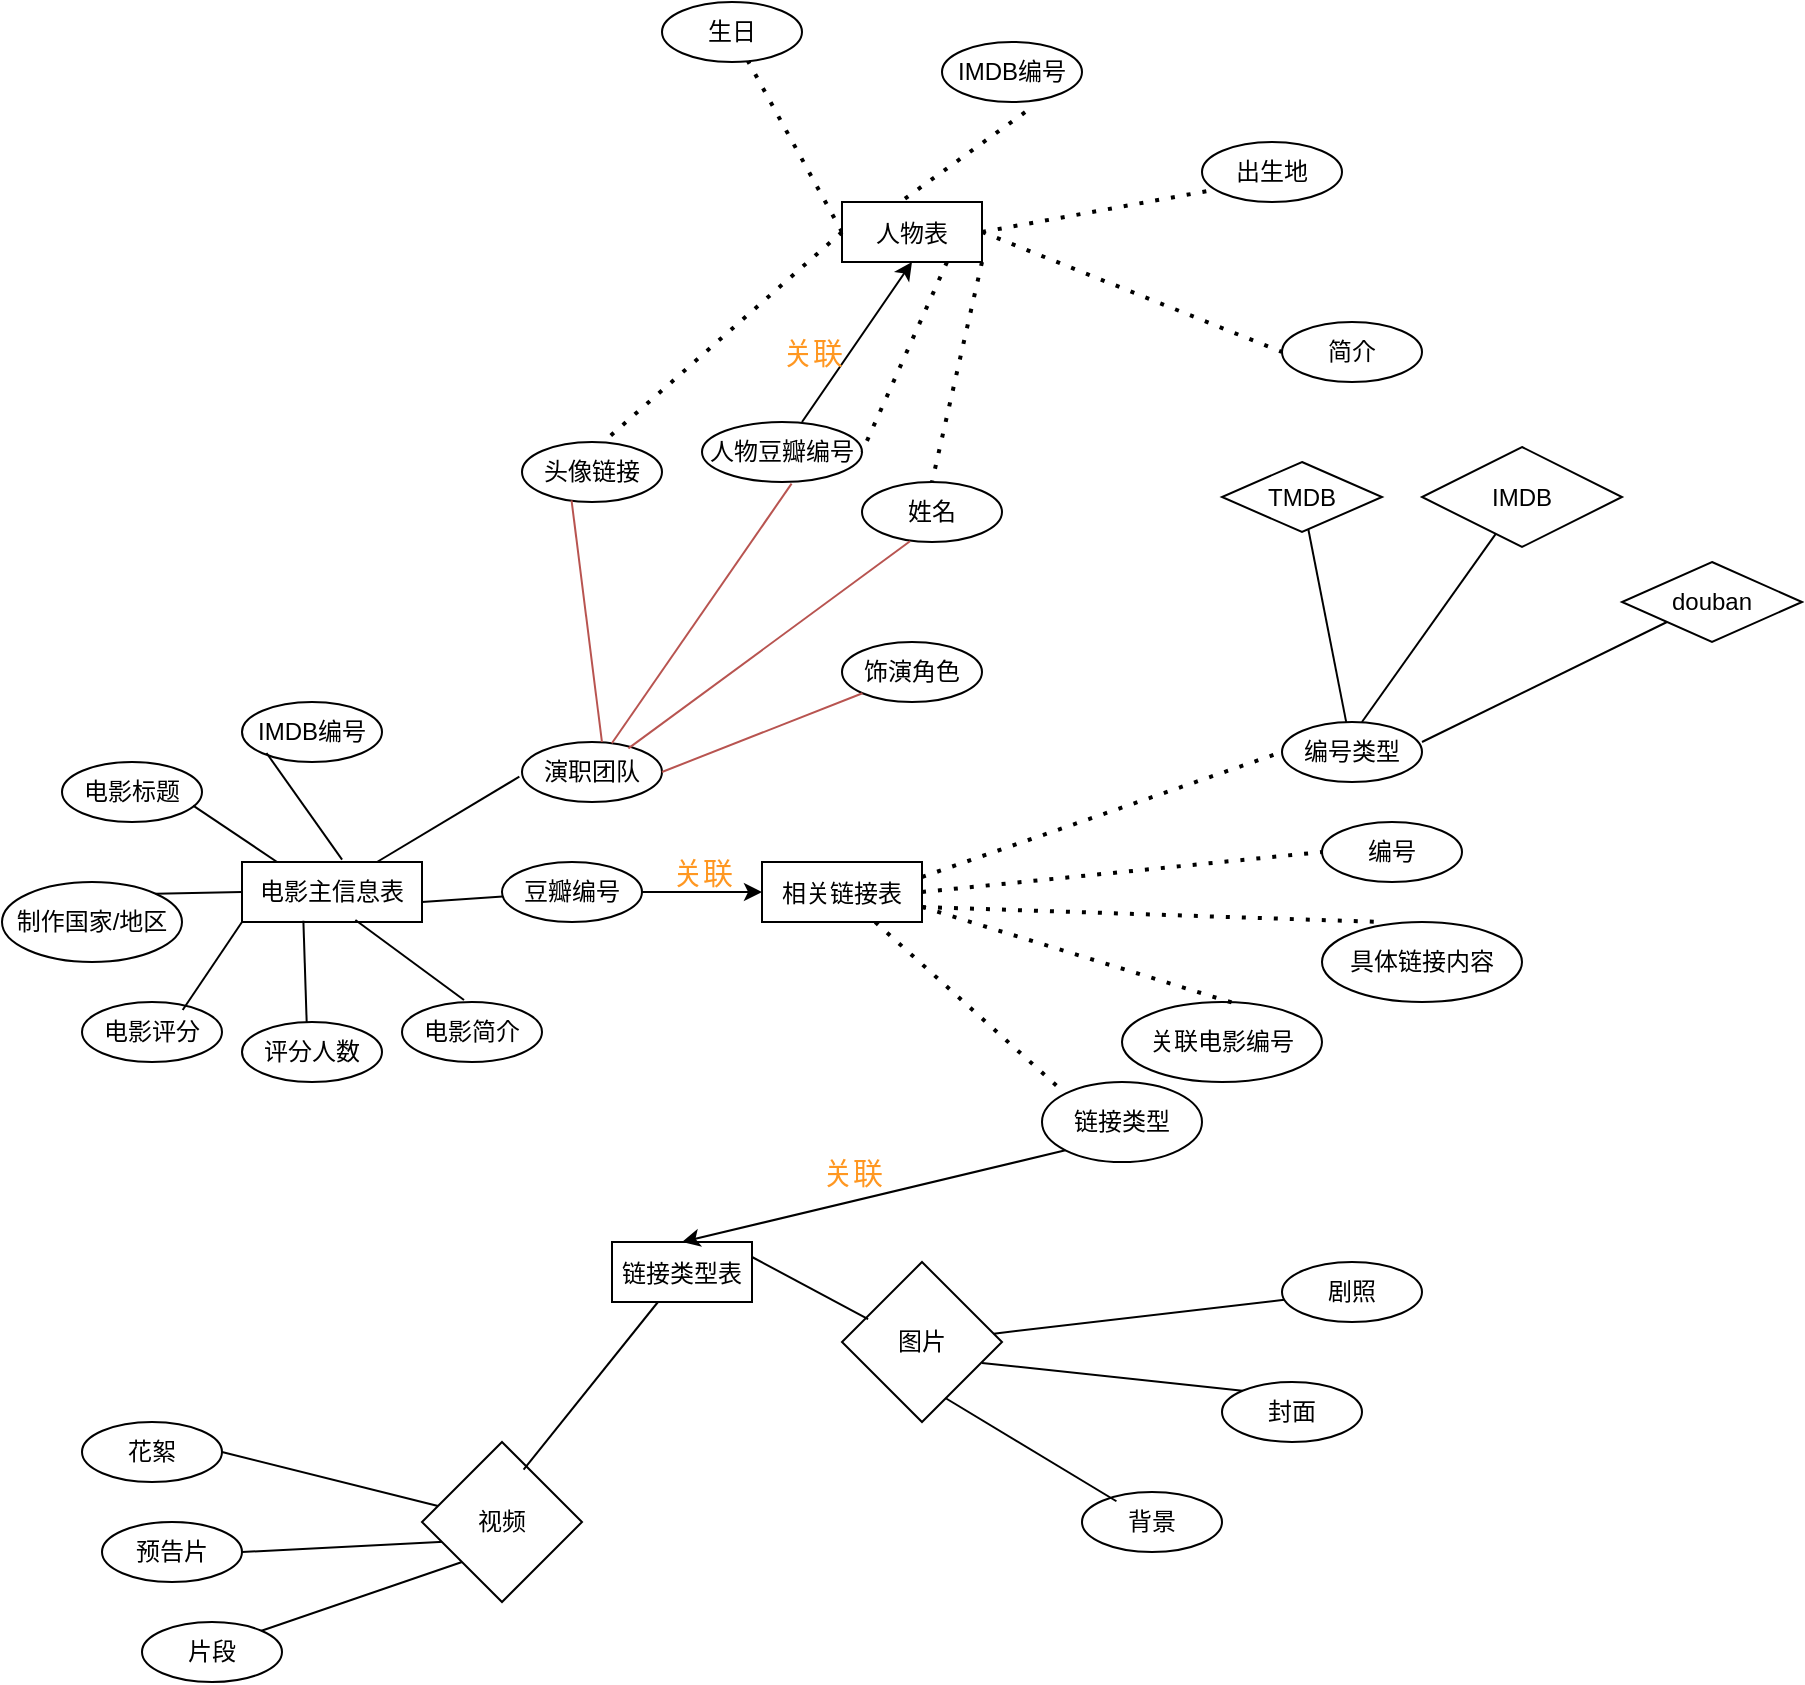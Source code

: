 <mxfile version="24.7.12">
  <diagram name="第 1 页" id="hKK6e3-bGi8DGC7JCKwZ">
    <mxGraphModel dx="1136" dy="2185" grid="1" gridSize="10" guides="1" tooltips="1" connect="1" arrows="1" fold="1" page="1" pageScale="1" pageWidth="900" pageHeight="1600" math="0" shadow="0">
      <root>
        <mxCell id="0" />
        <mxCell id="1" parent="0" />
        <mxCell id="WwOy-W65AdmmbrhSYN2I-1" value="电影主信息表" style="rounded=0;whiteSpace=wrap;html=1;" vertex="1" parent="1">
          <mxGeometry x="150" y="170" width="90" height="30" as="geometry" />
        </mxCell>
        <mxCell id="WwOy-W65AdmmbrhSYN2I-2" value="电影标题" style="ellipse;whiteSpace=wrap;html=1;" vertex="1" parent="1">
          <mxGeometry x="60" y="120" width="70" height="30" as="geometry" />
        </mxCell>
        <mxCell id="WwOy-W65AdmmbrhSYN2I-3" value="制作国家/地区" style="ellipse;whiteSpace=wrap;html=1;" vertex="1" parent="1">
          <mxGeometry x="30" y="180" width="90" height="40" as="geometry" />
        </mxCell>
        <mxCell id="WwOy-W65AdmmbrhSYN2I-4" value="电影评分" style="ellipse;whiteSpace=wrap;html=1;" vertex="1" parent="1">
          <mxGeometry x="70" y="240" width="70" height="30" as="geometry" />
        </mxCell>
        <mxCell id="WwOy-W65AdmmbrhSYN2I-5" value="评分人数" style="ellipse;whiteSpace=wrap;html=1;" vertex="1" parent="1">
          <mxGeometry x="150" y="250" width="70" height="30" as="geometry" />
        </mxCell>
        <mxCell id="WwOy-W65AdmmbrhSYN2I-6" value="电影简介" style="ellipse;whiteSpace=wrap;html=1;" vertex="1" parent="1">
          <mxGeometry x="230" y="240" width="70" height="30" as="geometry" />
        </mxCell>
        <mxCell id="WwOy-W65AdmmbrhSYN2I-111" style="edgeStyle=orthogonalEdgeStyle;rounded=0;orthogonalLoop=1;jettySize=auto;html=1;fontFamily=Helvetica;fontSize=12;fontColor=default;" edge="1" parent="1" source="WwOy-W65AdmmbrhSYN2I-7" target="WwOy-W65AdmmbrhSYN2I-11">
          <mxGeometry relative="1" as="geometry" />
        </mxCell>
        <mxCell id="WwOy-W65AdmmbrhSYN2I-7" value="豆瓣编号" style="ellipse;whiteSpace=wrap;html=1;" vertex="1" parent="1">
          <mxGeometry x="280" y="170" width="70" height="30" as="geometry" />
        </mxCell>
        <mxCell id="WwOy-W65AdmmbrhSYN2I-8" value="IMDB编号" style="ellipse;whiteSpace=wrap;html=1;" vertex="1" parent="1">
          <mxGeometry x="150" y="90" width="70" height="30" as="geometry" />
        </mxCell>
        <mxCell id="WwOy-W65AdmmbrhSYN2I-9" value="演职团队" style="ellipse;whiteSpace=wrap;html=1;" vertex="1" parent="1">
          <mxGeometry x="290" y="110" width="70" height="30" as="geometry" />
        </mxCell>
        <mxCell id="WwOy-W65AdmmbrhSYN2I-13" value="" style="endArrow=none;html=1;rounded=0;entryX=0.937;entryY=0.726;entryDx=0;entryDy=0;entryPerimeter=0;exitX=0.195;exitY=0;exitDx=0;exitDy=0;exitPerimeter=0;" edge="1" parent="1" source="WwOy-W65AdmmbrhSYN2I-1" target="WwOy-W65AdmmbrhSYN2I-2">
          <mxGeometry width="50" height="50" relative="1" as="geometry">
            <mxPoint x="90" y="200" as="sourcePoint" />
            <mxPoint x="140" y="150" as="targetPoint" />
          </mxGeometry>
        </mxCell>
        <mxCell id="WwOy-W65AdmmbrhSYN2I-14" value="" style="endArrow=none;html=1;rounded=0;" edge="1" parent="1" target="WwOy-W65AdmmbrhSYN2I-7">
          <mxGeometry width="50" height="50" relative="1" as="geometry">
            <mxPoint x="240" y="190" as="sourcePoint" />
            <mxPoint x="168" y="120" as="targetPoint" />
          </mxGeometry>
        </mxCell>
        <mxCell id="WwOy-W65AdmmbrhSYN2I-15" value="" style="endArrow=none;html=1;rounded=0;entryX=0.175;entryY=0.85;entryDx=0;entryDy=0;entryPerimeter=0;exitX=0.556;exitY=-0.039;exitDx=0;exitDy=0;exitPerimeter=0;" edge="1" parent="1" source="WwOy-W65AdmmbrhSYN2I-1" target="WwOy-W65AdmmbrhSYN2I-8">
          <mxGeometry width="50" height="50" relative="1" as="geometry">
            <mxPoint x="237" y="160" as="sourcePoint" />
            <mxPoint x="220" y="110" as="targetPoint" />
          </mxGeometry>
        </mxCell>
        <mxCell id="WwOy-W65AdmmbrhSYN2I-16" value="" style="endArrow=none;html=1;rounded=0;entryX=-0.019;entryY=0.578;entryDx=0;entryDy=0;entryPerimeter=0;exitX=0.75;exitY=0;exitDx=0;exitDy=0;" edge="1" parent="1" source="WwOy-W65AdmmbrhSYN2I-1" target="WwOy-W65AdmmbrhSYN2I-9">
          <mxGeometry width="50" height="50" relative="1" as="geometry">
            <mxPoint x="230" y="173" as="sourcePoint" />
            <mxPoint x="252" y="110" as="targetPoint" />
          </mxGeometry>
        </mxCell>
        <mxCell id="WwOy-W65AdmmbrhSYN2I-19" value="" style="endArrow=none;html=1;rounded=0;exitX=0.63;exitY=0.967;exitDx=0;exitDy=0;entryX=0.443;entryY=-0.033;entryDx=0;entryDy=0;entryPerimeter=0;exitPerimeter=0;" edge="1" parent="1" source="WwOy-W65AdmmbrhSYN2I-1" target="WwOy-W65AdmmbrhSYN2I-6">
          <mxGeometry width="50" height="50" relative="1" as="geometry">
            <mxPoint x="214" y="210" as="sourcePoint" />
            <mxPoint x="276" y="228" as="targetPoint" />
          </mxGeometry>
        </mxCell>
        <mxCell id="WwOy-W65AdmmbrhSYN2I-20" value="" style="endArrow=none;html=1;rounded=0;exitX=0.341;exitY=0.978;exitDx=0;exitDy=0;entryX=0.462;entryY=0;entryDx=0;entryDy=0;entryPerimeter=0;exitPerimeter=0;" edge="1" parent="1" source="WwOy-W65AdmmbrhSYN2I-1" target="WwOy-W65AdmmbrhSYN2I-5">
          <mxGeometry width="50" height="50" relative="1" as="geometry">
            <mxPoint x="168" y="205" as="sourcePoint" />
            <mxPoint x="222" y="245" as="targetPoint" />
          </mxGeometry>
        </mxCell>
        <mxCell id="WwOy-W65AdmmbrhSYN2I-21" value="" style="endArrow=none;html=1;rounded=0;exitX=0;exitY=1;exitDx=0;exitDy=0;entryX=0.719;entryY=0.133;entryDx=0;entryDy=0;entryPerimeter=0;" edge="1" parent="1" source="WwOy-W65AdmmbrhSYN2I-1" target="WwOy-W65AdmmbrhSYN2I-4">
          <mxGeometry width="50" height="50" relative="1" as="geometry">
            <mxPoint x="130" y="190" as="sourcePoint" />
            <mxPoint x="131" y="241" as="targetPoint" />
          </mxGeometry>
        </mxCell>
        <mxCell id="WwOy-W65AdmmbrhSYN2I-22" value="" style="endArrow=none;html=1;rounded=0;exitX=0;exitY=0.5;exitDx=0;exitDy=0;entryX=1;entryY=0;entryDx=0;entryDy=0;" edge="1" parent="1" source="WwOy-W65AdmmbrhSYN2I-1" target="WwOy-W65AdmmbrhSYN2I-3">
          <mxGeometry width="50" height="50" relative="1" as="geometry">
            <mxPoint x="140" y="163" as="sourcePoint" />
            <mxPoint x="110" y="207" as="targetPoint" />
          </mxGeometry>
        </mxCell>
        <mxCell id="WwOy-W65AdmmbrhSYN2I-23" value="人物豆瓣编号" style="ellipse;whiteSpace=wrap;html=1;" vertex="1" parent="1">
          <mxGeometry x="380" y="-50" width="80" height="30" as="geometry" />
        </mxCell>
        <mxCell id="WwOy-W65AdmmbrhSYN2I-24" value="编号类型" style="ellipse;whiteSpace=wrap;html=1;" vertex="1" parent="1">
          <mxGeometry x="670" y="100" width="70" height="30" as="geometry" />
        </mxCell>
        <mxCell id="WwOy-W65AdmmbrhSYN2I-25" value="饰演角色" style="ellipse;whiteSpace=wrap;html=1;" vertex="1" parent="1">
          <mxGeometry x="450" y="60" width="70" height="30" as="geometry" />
        </mxCell>
        <mxCell id="WwOy-W65AdmmbrhSYN2I-26" value="头像链接" style="ellipse;whiteSpace=wrap;html=1;" vertex="1" parent="1">
          <mxGeometry x="290" y="-40" width="70" height="30" as="geometry" />
        </mxCell>
        <mxCell id="WwOy-W65AdmmbrhSYN2I-28" value="姓名" style="ellipse;whiteSpace=wrap;html=1;" vertex="1" parent="1">
          <mxGeometry x="460" y="-20" width="70" height="30" as="geometry" />
        </mxCell>
        <mxCell id="WwOy-W65AdmmbrhSYN2I-33" value="编号" style="ellipse;whiteSpace=wrap;html=1;" vertex="1" parent="1">
          <mxGeometry x="690" y="150" width="70" height="30" as="geometry" />
        </mxCell>
        <mxCell id="WwOy-W65AdmmbrhSYN2I-34" value="花絮" style="ellipse;whiteSpace=wrap;html=1;" vertex="1" parent="1">
          <mxGeometry x="70" y="450" width="70" height="30" as="geometry" />
        </mxCell>
        <mxCell id="WwOy-W65AdmmbrhSYN2I-35" value="预告片" style="ellipse;whiteSpace=wrap;html=1;" vertex="1" parent="1">
          <mxGeometry x="80" y="500" width="70" height="30" as="geometry" />
        </mxCell>
        <mxCell id="WwOy-W65AdmmbrhSYN2I-36" value="片段" style="ellipse;whiteSpace=wrap;html=1;" vertex="1" parent="1">
          <mxGeometry x="100" y="550" width="70" height="30" as="geometry" />
        </mxCell>
        <mxCell id="WwOy-W65AdmmbrhSYN2I-37" value="" style="endArrow=none;dashed=1;html=1;dashPattern=1 3;strokeWidth=2;rounded=0;entryX=0;entryY=0.5;entryDx=0;entryDy=0;exitX=1;exitY=0.25;exitDx=0;exitDy=0;" edge="1" parent="1" source="WwOy-W65AdmmbrhSYN2I-11" target="WwOy-W65AdmmbrhSYN2I-24">
          <mxGeometry width="50" height="50" relative="1" as="geometry">
            <mxPoint x="370" y="129" as="sourcePoint" />
            <mxPoint x="635" y="83" as="targetPoint" />
          </mxGeometry>
        </mxCell>
        <mxCell id="WwOy-W65AdmmbrhSYN2I-38" value="" style="endArrow=none;dashed=1;html=1;dashPattern=1 3;strokeWidth=2;rounded=0;entryX=0;entryY=0.5;entryDx=0;entryDy=0;exitX=1;exitY=0.5;exitDx=0;exitDy=0;" edge="1" parent="1" source="WwOy-W65AdmmbrhSYN2I-11" target="WwOy-W65AdmmbrhSYN2I-33">
          <mxGeometry width="50" height="50" relative="1" as="geometry">
            <mxPoint x="400" y="178" as="sourcePoint" />
            <mxPoint x="682" y="150" as="targetPoint" />
          </mxGeometry>
        </mxCell>
        <mxCell id="WwOy-W65AdmmbrhSYN2I-39" value="" style="endArrow=none;dashed=1;html=1;dashPattern=1 3;strokeWidth=2;rounded=0;exitX=1;exitY=0.75;exitDx=0;exitDy=0;" edge="1" parent="1" source="WwOy-W65AdmmbrhSYN2I-11">
          <mxGeometry width="50" height="50" relative="1" as="geometry">
            <mxPoint x="400" y="185" as="sourcePoint" />
            <mxPoint x="720" y="200" as="targetPoint" />
          </mxGeometry>
        </mxCell>
        <mxCell id="WwOy-W65AdmmbrhSYN2I-41" value="" style="endArrow=none;dashed=1;html=1;dashPattern=1 3;strokeWidth=2;rounded=0;entryX=0;entryY=0;entryDx=0;entryDy=0;" edge="1" parent="1" source="WwOy-W65AdmmbrhSYN2I-11" target="WwOy-W65AdmmbrhSYN2I-92">
          <mxGeometry width="50" height="50" relative="1" as="geometry">
            <mxPoint x="390" y="187" as="sourcePoint" />
            <mxPoint x="540" y="280" as="targetPoint" />
          </mxGeometry>
        </mxCell>
        <mxCell id="WwOy-W65AdmmbrhSYN2I-42" value="具体链接内容" style="ellipse;whiteSpace=wrap;html=1;" vertex="1" parent="1">
          <mxGeometry x="690" y="200" width="100" height="40" as="geometry" />
        </mxCell>
        <mxCell id="WwOy-W65AdmmbrhSYN2I-43" value="链接类型表" style="%3CmxGraphModel%3E%3Croot%3E%3CmxCell%20id%3D%220%22%2F%3E%3CmxCell%20id%3D%221%22%20parent%3D%220%22%2F%3E%3CmxCell%20id%3D%222%22%20value%3D%22%22%20style%3D%22endArrow%3Dnone%3Bhtml%3D1%3Brounded%3D0%3BentryX%3D-0.019%3BentryY%3D0.578%3BentryDx%3D0%3BentryDy%3D0%3BentryPerimeter%3D0%3BexitX%3D0.75%3BexitY%3D0%3BexitDx%3D0%3BexitDy%3D0%3B%22%20edge%3D%221%22%20parent%3D%221%22%3E%3CmxGeometry%20width%3D%2250%22%20height%3D%2250%22%20relative%3D%221%22%20as%3D%22geometry%22%3E%3CmxPoint%20x%3D%22218%22%20y%3D%22170%22%20as%3D%22sourcePoint%22%2F%3E%3CmxPoint%20x%3D%22289%22%20y%3D%22127%22%20as%3D%22targetPoint%22%2F%3E%3C%2FmxGeometry%3E%3C%2FmxCell%3E%3C%2Froot%3E%3C%2FmxGraphModel%3E" vertex="1" parent="1">
          <mxGeometry x="335" y="360" width="70" height="30" as="geometry" />
        </mxCell>
        <mxCell id="WwOy-W65AdmmbrhSYN2I-44" value="关联电影编号" style="ellipse;whiteSpace=wrap;html=1;" vertex="1" parent="1">
          <mxGeometry x="590" y="240" width="100" height="40" as="geometry" />
        </mxCell>
        <mxCell id="WwOy-W65AdmmbrhSYN2I-46" value="" style="endArrow=none;dashed=1;html=1;dashPattern=1 3;strokeWidth=2;rounded=0;entryX=0.594;entryY=0.041;entryDx=0;entryDy=0;exitX=1;exitY=0.75;exitDx=0;exitDy=0;entryPerimeter=0;" edge="1" parent="1" source="WwOy-W65AdmmbrhSYN2I-11" target="WwOy-W65AdmmbrhSYN2I-44">
          <mxGeometry width="50" height="50" relative="1" as="geometry">
            <mxPoint x="400" y="197" as="sourcePoint" />
            <mxPoint x="720" y="244" as="targetPoint" />
          </mxGeometry>
        </mxCell>
        <mxCell id="WwOy-W65AdmmbrhSYN2I-47" value="封面" style="ellipse;whiteSpace=wrap;html=1;" vertex="1" parent="1">
          <mxGeometry x="640" y="430" width="70" height="30" as="geometry" />
        </mxCell>
        <mxCell id="WwOy-W65AdmmbrhSYN2I-48" value="背景" style="ellipse;whiteSpace=wrap;html=1;" vertex="1" parent="1">
          <mxGeometry x="570" y="485" width="70" height="30" as="geometry" />
        </mxCell>
        <mxCell id="WwOy-W65AdmmbrhSYN2I-49" value="剧照" style="ellipse;whiteSpace=wrap;html=1;" vertex="1" parent="1">
          <mxGeometry x="670" y="370" width="70" height="30" as="geometry" />
        </mxCell>
        <mxCell id="WwOy-W65AdmmbrhSYN2I-50" value="" style="endArrow=none;html=1;rounded=0;fontFamily=Helvetica;fontSize=12;fontColor=default;exitX=1;exitY=0.5;exitDx=0;exitDy=0;" edge="1" parent="1" source="WwOy-W65AdmmbrhSYN2I-34" target="WwOy-W65AdmmbrhSYN2I-54">
          <mxGeometry width="50" height="50" relative="1" as="geometry">
            <mxPoint x="210" y="390" as="sourcePoint" />
            <mxPoint x="260" y="340" as="targetPoint" />
          </mxGeometry>
        </mxCell>
        <mxCell id="WwOy-W65AdmmbrhSYN2I-51" value="" style="endArrow=none;html=1;rounded=0;fontFamily=Helvetica;fontSize=12;fontColor=default;entryX=0.138;entryY=0.623;entryDx=0;entryDy=0;entryPerimeter=0;exitX=1;exitY=0.5;exitDx=0;exitDy=0;" edge="1" parent="1" source="WwOy-W65AdmmbrhSYN2I-35" target="WwOy-W65AdmmbrhSYN2I-54">
          <mxGeometry width="50" height="50" relative="1" as="geometry">
            <mxPoint x="140" y="510" as="sourcePoint" />
            <mxPoint x="350" y="365" as="targetPoint" />
          </mxGeometry>
        </mxCell>
        <mxCell id="WwOy-W65AdmmbrhSYN2I-52" value="图片&lt;span style=&quot;color: rgba(0, 0, 0, 0); font-family: monospace; font-size: 0px; text-align: start; text-wrap: nowrap;&quot;&gt;%3CmxGraphModel%3E%3Croot%3E%3CmxCell%20id%3D%220%22%2F%3E%3CmxCell%20id%3D%221%22%20parent%3D%220%22%2F%3E%3CmxCell%20id%3D%222%22%20value%3D%22%22%20style%3D%22endArrow%3Dnone%3Bhtml%3D1%3Brounded%3D0%3BfontFamily%3DHelvetica%3BfontSize%3D12%3BfontColor%3Ddefault%3BentryX%3D0%3BentryY%3D0.5%3BentryDx%3D0%3BentryDy%3D0%3BexitX%3D0.655%3BexitY%3D0.072%3BexitDx%3D0%3BexitDy%3D0%3BexitPerimeter%3D0%3B%22%20edge%3D%221%22%20parent%3D%221%22%3E%3CmxGeometry%20width%3D%2250%22%20height%3D%2250%22%20relative%3D%221%22%20as%3D%22geometry%22%3E%3CmxPoint%20x%3D%22186%22%20y%3D%22412%22%20as%3D%22sourcePoint%22%2F%3E%3CmxPoint%20x%3D%22340%22%20y%3D%22355%22%20as%3D%22targetPoint%22%2F%3E%3C%2FmxGeometry%3E%3C%2FmxCell%3E%3C%2Froot%3E%3C%2FmxGraphModel%3E&lt;/span&gt;" style="rhombus;whiteSpace=wrap;html=1;strokeColor=default;align=center;verticalAlign=middle;fontFamily=Helvetica;fontSize=12;fontColor=default;fillColor=default;" vertex="1" parent="1">
          <mxGeometry x="450" y="370" width="80" height="80" as="geometry" />
        </mxCell>
        <mxCell id="WwOy-W65AdmmbrhSYN2I-54" value="视频" style="rhombus;whiteSpace=wrap;html=1;strokeColor=default;align=center;verticalAlign=middle;fontFamily=Helvetica;fontSize=12;fontColor=default;fillColor=default;" vertex="1" parent="1">
          <mxGeometry x="240" y="460" width="80" height="80" as="geometry" />
        </mxCell>
        <mxCell id="WwOy-W65AdmmbrhSYN2I-56" value="" style="endArrow=none;html=1;rounded=0;fontFamily=Helvetica;fontSize=12;fontColor=default;entryX=1;entryY=0.25;entryDx=0;entryDy=0;exitX=0.163;exitY=0.357;exitDx=0;exitDy=0;exitPerimeter=0;" edge="1" parent="1" source="WwOy-W65AdmmbrhSYN2I-52" target="WwOy-W65AdmmbrhSYN2I-43">
          <mxGeometry width="50" height="50" relative="1" as="geometry">
            <mxPoint x="276" y="443" as="sourcePoint" />
            <mxPoint x="382" y="381" as="targetPoint" />
          </mxGeometry>
        </mxCell>
        <mxCell id="WwOy-W65AdmmbrhSYN2I-57" value="" style="endArrow=none;html=1;rounded=0;fontFamily=Helvetica;fontSize=12;fontColor=default;exitX=0.635;exitY=0.173;exitDx=0;exitDy=0;exitPerimeter=0;" edge="1" parent="1" source="WwOy-W65AdmmbrhSYN2I-54" target="WwOy-W65AdmmbrhSYN2I-43">
          <mxGeometry width="50" height="50" relative="1" as="geometry">
            <mxPoint x="290" y="480" as="sourcePoint" />
            <mxPoint x="420" y="358" as="targetPoint" />
          </mxGeometry>
        </mxCell>
        <mxCell id="WwOy-W65AdmmbrhSYN2I-59" value="" style="endArrow=none;html=1;rounded=0;fontFamily=Helvetica;fontSize=12;fontColor=default;entryX=0;entryY=1;entryDx=0;entryDy=0;exitX=1;exitY=0;exitDx=0;exitDy=0;" edge="1" parent="1" source="WwOy-W65AdmmbrhSYN2I-36" target="WwOy-W65AdmmbrhSYN2I-54">
          <mxGeometry width="50" height="50" relative="1" as="geometry">
            <mxPoint x="150" y="520" as="sourcePoint" />
            <mxPoint x="268" y="497" as="targetPoint" />
          </mxGeometry>
        </mxCell>
        <mxCell id="WwOy-W65AdmmbrhSYN2I-61" value="" style="endArrow=none;html=1;rounded=0;fontFamily=Helvetica;fontSize=12;fontColor=default;" edge="1" parent="1" source="WwOy-W65AdmmbrhSYN2I-49" target="WwOy-W65AdmmbrhSYN2I-52">
          <mxGeometry width="50" height="50" relative="1" as="geometry">
            <mxPoint x="657" y="334" as="sourcePoint" />
            <mxPoint x="560" y="326" as="targetPoint" />
          </mxGeometry>
        </mxCell>
        <mxCell id="WwOy-W65AdmmbrhSYN2I-62" value="" style="endArrow=none;html=1;rounded=0;fontFamily=Helvetica;fontSize=12;fontColor=default;entryX=0.875;entryY=0.631;entryDx=0;entryDy=0;entryPerimeter=0;exitX=0;exitY=0;exitDx=0;exitDy=0;" edge="1" parent="1" source="WwOy-W65AdmmbrhSYN2I-47" target="WwOy-W65AdmmbrhSYN2I-52">
          <mxGeometry width="50" height="50" relative="1" as="geometry">
            <mxPoint x="670" y="335" as="sourcePoint" />
            <mxPoint x="570" y="336" as="targetPoint" />
          </mxGeometry>
        </mxCell>
        <mxCell id="WwOy-W65AdmmbrhSYN2I-63" value="" style="endArrow=none;html=1;rounded=0;fontFamily=Helvetica;fontSize=12;fontColor=default;entryX=0.646;entryY=0.85;entryDx=0;entryDy=0;entryPerimeter=0;exitX=0.246;exitY=0.154;exitDx=0;exitDy=0;exitPerimeter=0;" edge="1" parent="1" source="WwOy-W65AdmmbrhSYN2I-48" target="WwOy-W65AdmmbrhSYN2I-52">
          <mxGeometry width="50" height="50" relative="1" as="geometry">
            <mxPoint x="670" y="374" as="sourcePoint" />
            <mxPoint x="560" y="350" as="targetPoint" />
          </mxGeometry>
        </mxCell>
        <mxCell id="WwOy-W65AdmmbrhSYN2I-68" value="" style="endArrow=none;html=1;rounded=0;entryX=0;entryY=1;entryDx=0;entryDy=0;exitX=1;exitY=0.5;exitDx=0;exitDy=0;fillColor=#f8cecc;strokeColor=#b85450;" edge="1" parent="1" source="WwOy-W65AdmmbrhSYN2I-9" target="WwOy-W65AdmmbrhSYN2I-25">
          <mxGeometry width="50" height="50" relative="1" as="geometry">
            <mxPoint x="359" y="130" as="sourcePoint" />
            <mxPoint x="430" y="87" as="targetPoint" />
          </mxGeometry>
        </mxCell>
        <mxCell id="WwOy-W65AdmmbrhSYN2I-69" value="IMDB编号" style="ellipse;whiteSpace=wrap;html=1;" vertex="1" parent="1">
          <mxGeometry x="500" y="-240" width="70" height="30" as="geometry" />
        </mxCell>
        <mxCell id="WwOy-W65AdmmbrhSYN2I-70" value="生日" style="ellipse;whiteSpace=wrap;html=1;" vertex="1" parent="1">
          <mxGeometry x="360" y="-260" width="70" height="30" as="geometry" />
        </mxCell>
        <mxCell id="WwOy-W65AdmmbrhSYN2I-71" value="出生地" style="ellipse;whiteSpace=wrap;html=1;" vertex="1" parent="1">
          <mxGeometry x="630" y="-190" width="70" height="30" as="geometry" />
        </mxCell>
        <mxCell id="WwOy-W65AdmmbrhSYN2I-72" value="简介" style="ellipse;whiteSpace=wrap;html=1;" vertex="1" parent="1">
          <mxGeometry x="670" y="-100" width="70" height="30" as="geometry" />
        </mxCell>
        <mxCell id="WwOy-W65AdmmbrhSYN2I-79" value="" style="endArrow=none;dashed=1;html=1;dashPattern=1 3;strokeWidth=2;rounded=0;entryX=0;entryY=0.5;entryDx=0;entryDy=0;exitX=1;exitY=0.5;exitDx=0;exitDy=0;" edge="1" parent="1" source="WwOy-W65AdmmbrhSYN2I-64" target="WwOy-W65AdmmbrhSYN2I-72">
          <mxGeometry width="50" height="50" relative="1" as="geometry">
            <mxPoint x="390" y="208" as="sourcePoint" />
            <mxPoint x="508" y="106" as="targetPoint" />
          </mxGeometry>
        </mxCell>
        <mxCell id="WwOy-W65AdmmbrhSYN2I-80" value="" style="endArrow=none;dashed=1;html=1;dashPattern=1 3;strokeWidth=2;rounded=0;entryX=0.059;entryY=0.809;entryDx=0;entryDy=0;exitX=1;exitY=0.5;exitDx=0;exitDy=0;entryPerimeter=0;" edge="1" parent="1" source="WwOy-W65AdmmbrhSYN2I-64" target="WwOy-W65AdmmbrhSYN2I-71">
          <mxGeometry width="50" height="50" relative="1" as="geometry">
            <mxPoint x="400" y="218" as="sourcePoint" />
            <mxPoint x="518" y="116" as="targetPoint" />
          </mxGeometry>
        </mxCell>
        <mxCell id="WwOy-W65AdmmbrhSYN2I-82" value="" style="endArrow=none;dashed=1;html=1;dashPattern=1 3;strokeWidth=2;rounded=0;entryX=0.637;entryY=1.097;entryDx=0;entryDy=0;entryPerimeter=0;exitX=0.357;exitY=0.1;exitDx=0;exitDy=0;exitPerimeter=0;" edge="1" parent="1" source="WwOy-W65AdmmbrhSYN2I-64" target="WwOy-W65AdmmbrhSYN2I-69">
          <mxGeometry width="50" height="50" relative="1" as="geometry">
            <mxPoint x="350" y="190" as="sourcePoint" />
            <mxPoint x="335" y="90" as="targetPoint" />
          </mxGeometry>
        </mxCell>
        <mxCell id="WwOy-W65AdmmbrhSYN2I-83" value="" style="endArrow=none;dashed=1;html=1;dashPattern=1 3;strokeWidth=2;rounded=0;exitX=0;exitY=0.5;exitDx=0;exitDy=0;" edge="1" parent="1" source="WwOy-W65AdmmbrhSYN2I-64" target="WwOy-W65AdmmbrhSYN2I-70">
          <mxGeometry width="50" height="50" relative="1" as="geometry">
            <mxPoint x="260" y="207" as="sourcePoint" />
            <mxPoint x="190" y="100" as="targetPoint" />
          </mxGeometry>
        </mxCell>
        <mxCell id="WwOy-W65AdmmbrhSYN2I-85" value="" style="endArrow=none;html=1;rounded=0;fontFamily=Helvetica;fontSize=12;fontColor=default;entryX=0.354;entryY=0.973;entryDx=0;entryDy=0;entryPerimeter=0;exitX=0.571;exitY=0;exitDx=0;exitDy=0;exitPerimeter=0;fillColor=#f8cecc;strokeColor=#b85450;" edge="1" parent="1" source="WwOy-W65AdmmbrhSYN2I-9" target="WwOy-W65AdmmbrhSYN2I-26">
          <mxGeometry width="50" height="50" relative="1" as="geometry">
            <mxPoint x="300" as="sourcePoint" />
            <mxPoint x="350" y="-50" as="targetPoint" />
          </mxGeometry>
        </mxCell>
        <mxCell id="WwOy-W65AdmmbrhSYN2I-86" value="" style="endArrow=none;html=1;rounded=0;fontFamily=Helvetica;fontSize=12;fontColor=default;entryX=0.56;entryY=1.027;entryDx=0;entryDy=0;entryPerimeter=0;fillColor=#f8cecc;strokeColor=#b85450;" edge="1" parent="1" source="WwOy-W65AdmmbrhSYN2I-9" target="WwOy-W65AdmmbrhSYN2I-23">
          <mxGeometry width="50" height="50" relative="1" as="geometry">
            <mxPoint x="460" y="-20" as="sourcePoint" />
            <mxPoint x="510" y="-70" as="targetPoint" />
          </mxGeometry>
        </mxCell>
        <mxCell id="WwOy-W65AdmmbrhSYN2I-87" value="" style="endArrow=none;html=1;rounded=0;fontFamily=Helvetica;fontSize=12;fontColor=default;entryX=0.343;entryY=0.987;entryDx=0;entryDy=0;entryPerimeter=0;exitX=0.76;exitY=0.107;exitDx=0;exitDy=0;exitPerimeter=0;fillColor=#f8cecc;strokeColor=#b85450;" edge="1" parent="1" source="WwOy-W65AdmmbrhSYN2I-9" target="WwOy-W65AdmmbrhSYN2I-28">
          <mxGeometry width="50" height="50" relative="1" as="geometry">
            <mxPoint x="410" y="90" as="sourcePoint" />
            <mxPoint x="460" y="40" as="targetPoint" />
          </mxGeometry>
        </mxCell>
        <mxCell id="WwOy-W65AdmmbrhSYN2I-64" value="人物表" style="%3CmxGraphModel%3E%3Croot%3E%3CmxCell%20id%3D%220%22%2F%3E%3CmxCell%20id%3D%221%22%20parent%3D%220%22%2F%3E%3CmxCell%20id%3D%222%22%20value%3D%22%E7%9B%B8%E5%85%B3%E8%A7%86%E9%A2%91%E9%93%BE%E6%8E%A5%22%20style%3D%22ellipse%3BwhiteSpace%3Dwrap%3Bhtml%3D1%3B%22%20vertex%3D%221%22%20parent%3D%221%22%3E%3CmxGeometry%20x%3D%22310%22%20y%3D%22170%22%20width%3D%2280%22%20height%3D%2240%22%20as%3D%22geometry%22%2F%3E%3C%2FmxCell%3E%3C%2Froot%3E%3C%2FmxGraphModel%3E" vertex="1" parent="1">
          <mxGeometry x="450" y="-160" width="70" height="30" as="geometry" />
        </mxCell>
        <mxCell id="WwOy-W65AdmmbrhSYN2I-92" value="链接类型" style="ellipse;whiteSpace=wrap;html=1;" vertex="1" parent="1">
          <mxGeometry x="550" y="280" width="80" height="40" as="geometry" />
        </mxCell>
        <mxCell id="WwOy-W65AdmmbrhSYN2I-93" value="" style="endArrow=classic;html=1;rounded=0;fontFamily=Helvetica;fontSize=12;fontColor=default;entryX=0.5;entryY=0;entryDx=0;entryDy=0;exitX=0;exitY=1;exitDx=0;exitDy=0;" edge="1" parent="1" source="WwOy-W65AdmmbrhSYN2I-92" target="WwOy-W65AdmmbrhSYN2I-43">
          <mxGeometry width="50" height="50" relative="1" as="geometry">
            <mxPoint x="380" y="340" as="sourcePoint" />
            <mxPoint x="430" y="290" as="targetPoint" />
          </mxGeometry>
        </mxCell>
        <mxCell id="WwOy-W65AdmmbrhSYN2I-94" value="" style="endArrow=classic;html=1;rounded=0;fontFamily=Helvetica;fontSize=12;fontColor=default;entryX=0.5;entryY=1;entryDx=0;entryDy=0;" edge="1" parent="1" target="WwOy-W65AdmmbrhSYN2I-64">
          <mxGeometry width="50" height="50" relative="1" as="geometry">
            <mxPoint x="430" y="-50" as="sourcePoint" />
            <mxPoint x="420" y="-90" as="targetPoint" />
          </mxGeometry>
        </mxCell>
        <mxCell id="WwOy-W65AdmmbrhSYN2I-95" value="" style="endArrow=none;dashed=1;html=1;dashPattern=1 3;strokeWidth=2;rounded=0;exitX=0;exitY=0.5;exitDx=0;exitDy=0;entryX=0.614;entryY=-0.067;entryDx=0;entryDy=0;entryPerimeter=0;" edge="1" parent="1" source="WwOy-W65AdmmbrhSYN2I-64" target="WwOy-W65AdmmbrhSYN2I-26">
          <mxGeometry width="50" height="50" relative="1" as="geometry">
            <mxPoint x="460" y="-135" as="sourcePoint" />
            <mxPoint x="413" y="-220" as="targetPoint" />
          </mxGeometry>
        </mxCell>
        <mxCell id="WwOy-W65AdmmbrhSYN2I-96" value="" style="endArrow=none;dashed=1;html=1;dashPattern=1 3;strokeWidth=2;rounded=0;exitX=1;exitY=1;exitDx=0;exitDy=0;entryX=0.5;entryY=0;entryDx=0;entryDy=0;" edge="1" parent="1" source="WwOy-W65AdmmbrhSYN2I-64" target="WwOy-W65AdmmbrhSYN2I-28">
          <mxGeometry width="50" height="50" relative="1" as="geometry">
            <mxPoint x="460" y="-135" as="sourcePoint" />
            <mxPoint x="343" y="-32" as="targetPoint" />
          </mxGeometry>
        </mxCell>
        <mxCell id="WwOy-W65AdmmbrhSYN2I-98" value="" style="endArrow=none;dashed=1;html=1;dashPattern=1 3;strokeWidth=2;rounded=0;exitX=0.75;exitY=1;exitDx=0;exitDy=0;entryX=1;entryY=0.5;entryDx=0;entryDy=0;" edge="1" parent="1" source="WwOy-W65AdmmbrhSYN2I-64" target="WwOy-W65AdmmbrhSYN2I-23">
          <mxGeometry width="50" height="50" relative="1" as="geometry">
            <mxPoint x="530" y="-120" as="sourcePoint" />
            <mxPoint x="505" y="-10" as="targetPoint" />
          </mxGeometry>
        </mxCell>
        <mxCell id="WwOy-W65AdmmbrhSYN2I-99" value="IMDB" style="rhombus;whiteSpace=wrap;html=1;strokeColor=default;align=center;verticalAlign=middle;fontFamily=Helvetica;fontSize=12;fontColor=default;fillColor=default;" vertex="1" parent="1">
          <mxGeometry x="740" y="-37.5" width="100" height="50" as="geometry" />
        </mxCell>
        <mxCell id="WwOy-W65AdmmbrhSYN2I-100" value="douban" style="rhombus;whiteSpace=wrap;html=1;strokeColor=default;align=center;verticalAlign=middle;fontFamily=Helvetica;fontSize=12;fontColor=default;fillColor=default;" vertex="1" parent="1">
          <mxGeometry x="840" y="20" width="90" height="40" as="geometry" />
        </mxCell>
        <mxCell id="WwOy-W65AdmmbrhSYN2I-101" value="TMDB" style="rhombus;whiteSpace=wrap;html=1;strokeColor=default;align=center;verticalAlign=middle;fontFamily=Helvetica;fontSize=12;fontColor=default;fillColor=default;" vertex="1" parent="1">
          <mxGeometry x="640" y="-30" width="80" height="35" as="geometry" />
        </mxCell>
        <mxCell id="WwOy-W65AdmmbrhSYN2I-102" value="" style="endArrow=none;html=1;rounded=0;fontFamily=Helvetica;fontSize=12;fontColor=default;" edge="1" parent="1" source="WwOy-W65AdmmbrhSYN2I-24" target="WwOy-W65AdmmbrhSYN2I-101">
          <mxGeometry width="50" height="50" relative="1" as="geometry">
            <mxPoint x="660" y="80" as="sourcePoint" />
            <mxPoint x="710" y="30" as="targetPoint" />
          </mxGeometry>
        </mxCell>
        <mxCell id="WwOy-W65AdmmbrhSYN2I-103" value="" style="endArrow=none;html=1;rounded=0;fontFamily=Helvetica;fontSize=12;fontColor=default;exitX=0.571;exitY=0;exitDx=0;exitDy=0;exitPerimeter=0;" edge="1" parent="1" source="WwOy-W65AdmmbrhSYN2I-24" target="WwOy-W65AdmmbrhSYN2I-99">
          <mxGeometry width="50" height="50" relative="1" as="geometry">
            <mxPoint x="712" y="110" as="sourcePoint" />
            <mxPoint x="693" y="14" as="targetPoint" />
          </mxGeometry>
        </mxCell>
        <mxCell id="WwOy-W65AdmmbrhSYN2I-104" value="" style="endArrow=none;html=1;rounded=0;fontFamily=Helvetica;fontSize=12;fontColor=default;exitX=1;exitY=0.333;exitDx=0;exitDy=0;exitPerimeter=0;entryX=0;entryY=1;entryDx=0;entryDy=0;" edge="1" parent="1" source="WwOy-W65AdmmbrhSYN2I-24" target="WwOy-W65AdmmbrhSYN2I-100">
          <mxGeometry width="50" height="50" relative="1" as="geometry">
            <mxPoint x="720" y="110" as="sourcePoint" />
            <mxPoint x="787" y="16" as="targetPoint" />
          </mxGeometry>
        </mxCell>
        <mxCell id="WwOy-W65AdmmbrhSYN2I-106" value="&lt;font color=&quot;#ff9721&quot; style=&quot;font-size: 15px;&quot;&gt;关联&lt;/font&gt;" style="text;html=1;align=center;verticalAlign=middle;resizable=0;points=[];autosize=1;strokeColor=none;fillColor=none;fontFamily=Helvetica;fontSize=12;fontColor=default;" vertex="1" parent="1">
          <mxGeometry x="410" y="-100" width="50" height="30" as="geometry" />
        </mxCell>
        <mxCell id="WwOy-W65AdmmbrhSYN2I-107" value="&lt;span style=&quot;color: rgb(255, 151, 33); font-size: 15px;&quot;&gt;关联&lt;/span&gt;" style="text;html=1;align=center;verticalAlign=middle;resizable=0;points=[];autosize=1;strokeColor=none;fillColor=none;fontFamily=Helvetica;fontSize=12;fontColor=default;" vertex="1" parent="1">
          <mxGeometry x="430" y="310" width="50" height="30" as="geometry" />
        </mxCell>
        <mxCell id="WwOy-W65AdmmbrhSYN2I-11" value="相关链接表" style="%3CmxGraphModel%3E%3Croot%3E%3CmxCell%20id%3D%220%22%2F%3E%3CmxCell%20id%3D%221%22%20parent%3D%220%22%2F%3E%3CmxCell%20id%3D%222%22%20value%3D%22%E7%9B%B8%E5%85%B3%E8%A7%86%E9%A2%91%E9%93%BE%E6%8E%A5%22%20style%3D%22ellipse%3BwhiteSpace%3Dwrap%3Bhtml%3D1%3B%22%20vertex%3D%221%22%20parent%3D%221%22%3E%3CmxGeometry%20x%3D%22310%22%20y%3D%22170%22%20width%3D%2280%22%20height%3D%2240%22%20as%3D%22geometry%22%2F%3E%3C%2FmxCell%3E%3C%2Froot%3E%3C%2FmxGraphModel%3E" vertex="1" parent="1">
          <mxGeometry x="410" y="170" width="80" height="30" as="geometry" />
        </mxCell>
        <mxCell id="WwOy-W65AdmmbrhSYN2I-112" value="&lt;span style=&quot;color: rgb(255, 151, 33); font-size: 15px;&quot;&gt;关联&lt;/span&gt;" style="text;html=1;align=center;verticalAlign=middle;resizable=0;points=[];autosize=1;strokeColor=none;fillColor=none;fontFamily=Helvetica;fontSize=12;fontColor=default;" vertex="1" parent="1">
          <mxGeometry x="355" y="160" width="50" height="30" as="geometry" />
        </mxCell>
      </root>
    </mxGraphModel>
  </diagram>
</mxfile>
